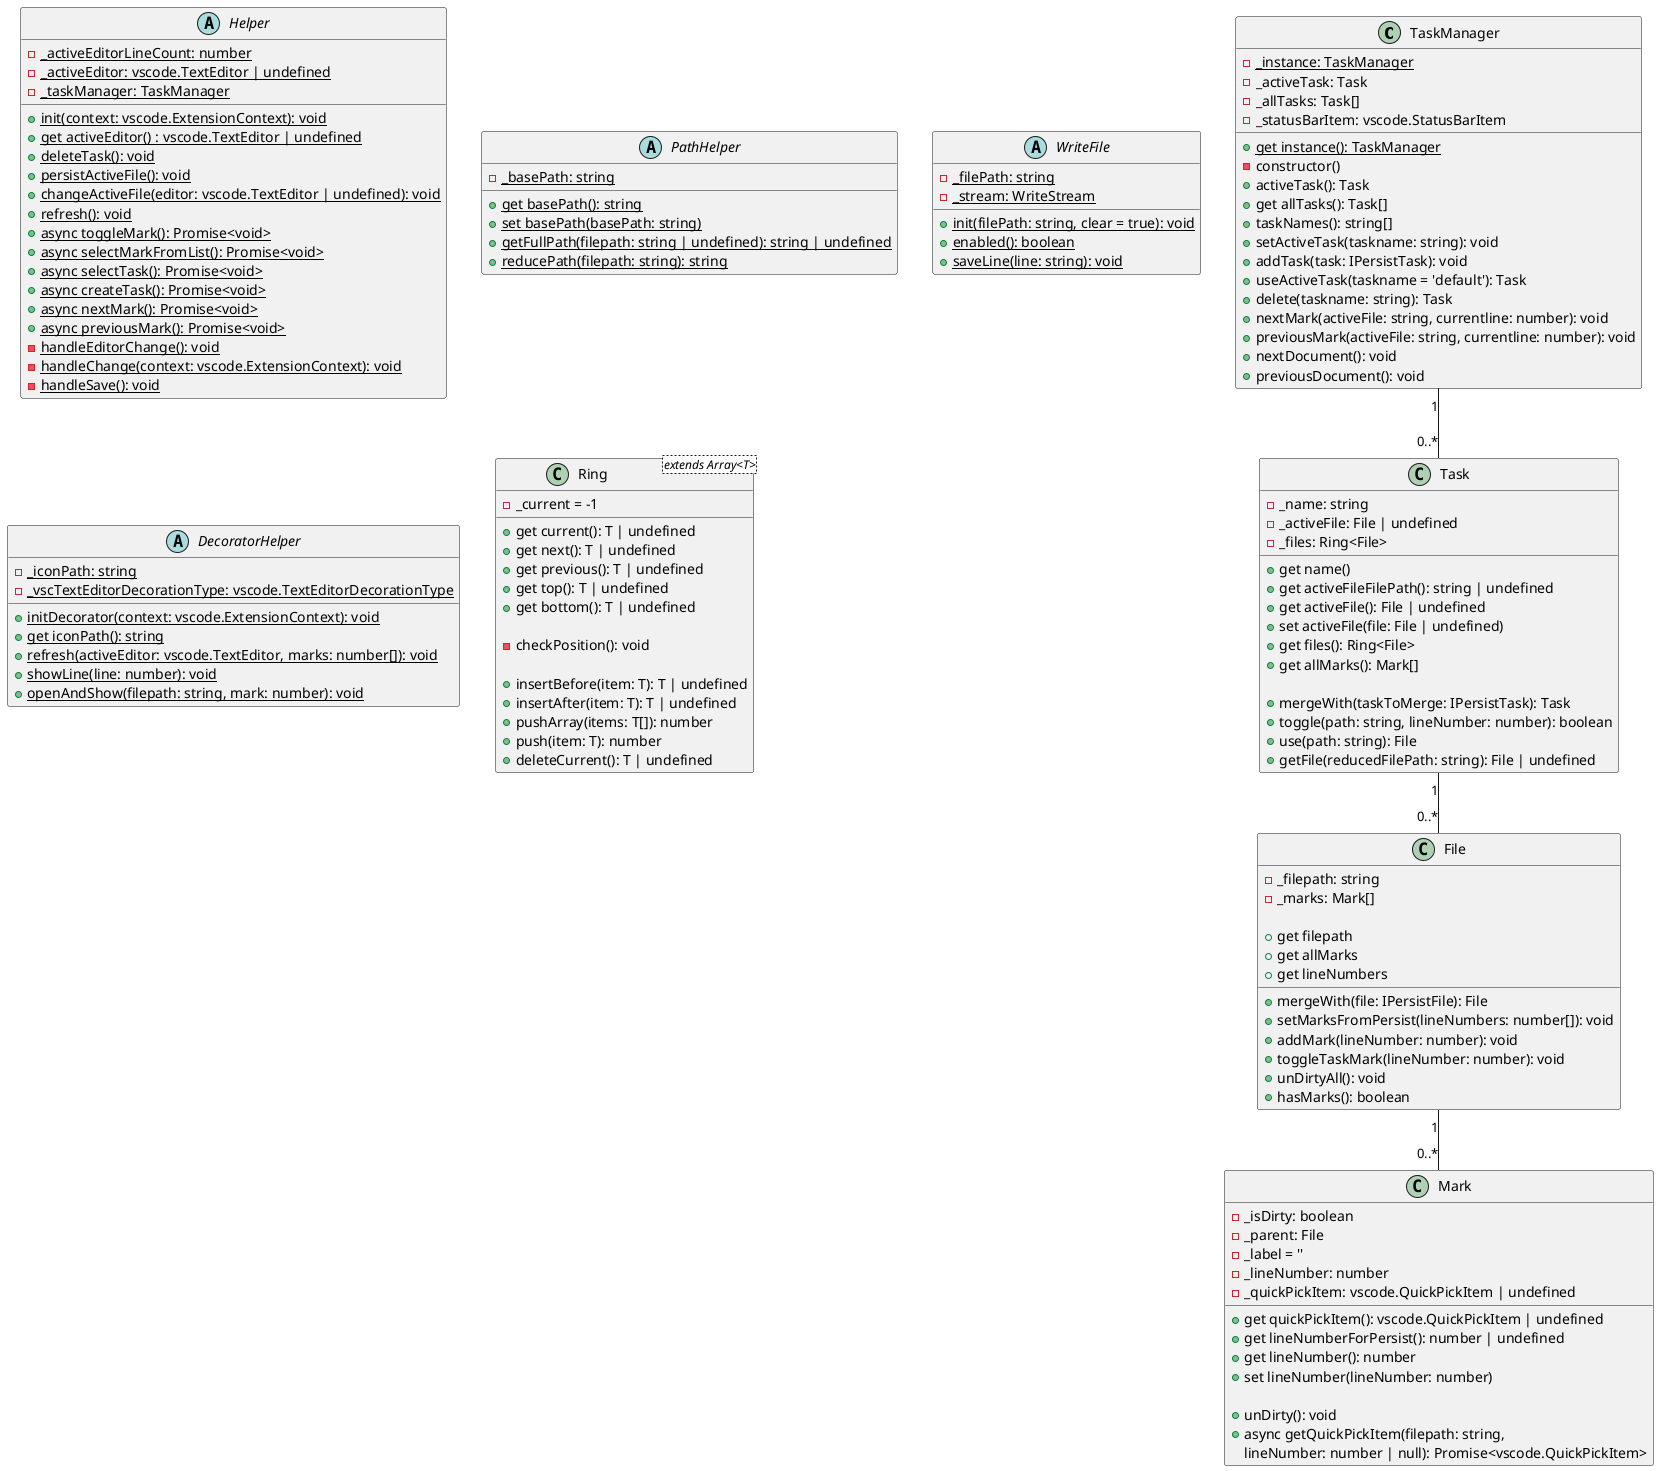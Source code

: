 

@startuml

class TaskManager {
    -{static}_instance: TaskManager
    +{static}get instance(): TaskManager
    -constructor()
 -_activeTask: Task
 -_allTasks: Task[]
 -_statusBarItem: vscode.StatusBarItem

 +activeTask(): Task
 +get allTasks(): Task[]
 +taskNames(): string[]
 +setActiveTask(taskname: string): void
 +addTask(task: IPersistTask): void
 +useActiveTask(taskname = 'default'): Task
 +delete(taskname: string): Task
 +nextMark(activeFile: string, currentline: number): void
 +previousMark(activeFile: string, currentline: number): void
 +nextDocument(): void
 +previousDocument(): void
}

class Task {
 -_name: string
 -_activeFile: File | undefined
 -_files: Ring<File>

 +get name()
 +get activeFileFilePath(): string | undefined
 +get activeFile(): File | undefined
 +set activeFile(file: File | undefined)
 +get files(): Ring<File>
 +get allMarks(): Mark[] 

 +mergeWith(taskToMerge: IPersistTask): Task
 +toggle(path: string, lineNumber: number): boolean
 +use(path: string): File
 +getFile(reducedFilePath: string): File | undefined
}

abstract class Helper{
    -{static}_activeEditorLineCount: number
    -{static}_activeEditor: vscode.TextEditor | undefined
    -{static}_taskManager: TaskManager
    +{static}init(context: vscode.ExtensionContext): void
    +{static}get activeEditor() : vscode.TextEditor | undefined
    +{static}deleteTask(): void
    +{static}persistActiveFile(): void
    +{static}changeActiveFile(editor: vscode.TextEditor | undefined): void
    +{static}refresh(): void
    +{static}async toggleMark(): Promise<void>
    +{static}async selectMarkFromList(): Promise<void>
    +{static}async selectTask(): Promise<void>
    +{static}async createTask(): Promise<void>
    +{static}async nextMark(): Promise<void>
    +{static}async previousMark(): Promise<void>
    -{static}handleEditorChange(): void
    -{static}handleChange(context: vscode.ExtensionContext): void
    -{static}handleSave(): void
}

abstract class PathHelper{
    -{static}_basePath: string
    +{static}get basePath(): string
    +{static}set basePath(basePath: string)
    +{static}getFullPath(filepath: string | undefined): string | undefined
    +{static}reducePath(filepath: string): string
}

abstract class WriteFile{
    -{static}_filePath: string
    -{static}_stream: WriteStream
    +{static}init(filePath: string, clear = true): void
    +{static}enabled(): boolean
    +{static}saveLine(line: string): void
}

abstract class DecoratorHelper{
    -{static}_iconPath: string
    -{static}_vscTextEditorDecorationType: vscode.TextEditorDecorationType
    +{static}initDecorator(context: vscode.ExtensionContext): void
    +{static}get iconPath(): string
    +{static}refresh(activeEditor: vscode.TextEditor, marks: number[]): void
    +{static}showLine(line: number): void
    +{static}openAndShow(filepath: string, mark: number): void
}

class Ring<extends Array<T>> {
    -_current = -1

    +get current(): T | undefined
    +get next(): T | undefined
    +get previous(): T | undefined
    +get top(): T | undefined
    +get bottom(): T | undefined
    
    -checkPosition(): void

    +insertBefore(item: T): T | undefined
    +insertAfter(item: T): T | undefined
    +pushArray(items: T[]): number
    +push(item: T): number
    +deleteCurrent(): T | undefined


}

class File {
 -_filepath: string
 -_marks: Mark[]

 +get filepath
 +get allMarks
 +get lineNumbers

 +mergeWith(file: IPersistFile): File
 +setMarksFromPersist(lineNumbers: number[]): void
 +addMark(lineNumber: number): void
 +toggleTaskMark(lineNumber: number): void
 +unDirtyAll(): void
 +hasMarks(): boolean
}

class Mark {
 -_isDirty: boolean
 -_parent: File
 -_label = ''
 -_lineNumber: number
 -_quickPickItem: vscode.QuickPickItem | undefined

 +get quickPickItem(): vscode.QuickPickItem | undefined
 +get lineNumberForPersist(): number | undefined
 +get lineNumber(): number
 +set lineNumber(lineNumber: number)

 +unDirty(): void
 +async getQuickPickItem(filepath: string,
    lineNumber: number | null): Promise<vscode.QuickPickItem>
}

TaskManager "1" -- "0..*" Task
Task "1" -- "0..*" File
File "1" -- "0..*" Mark

@enduml